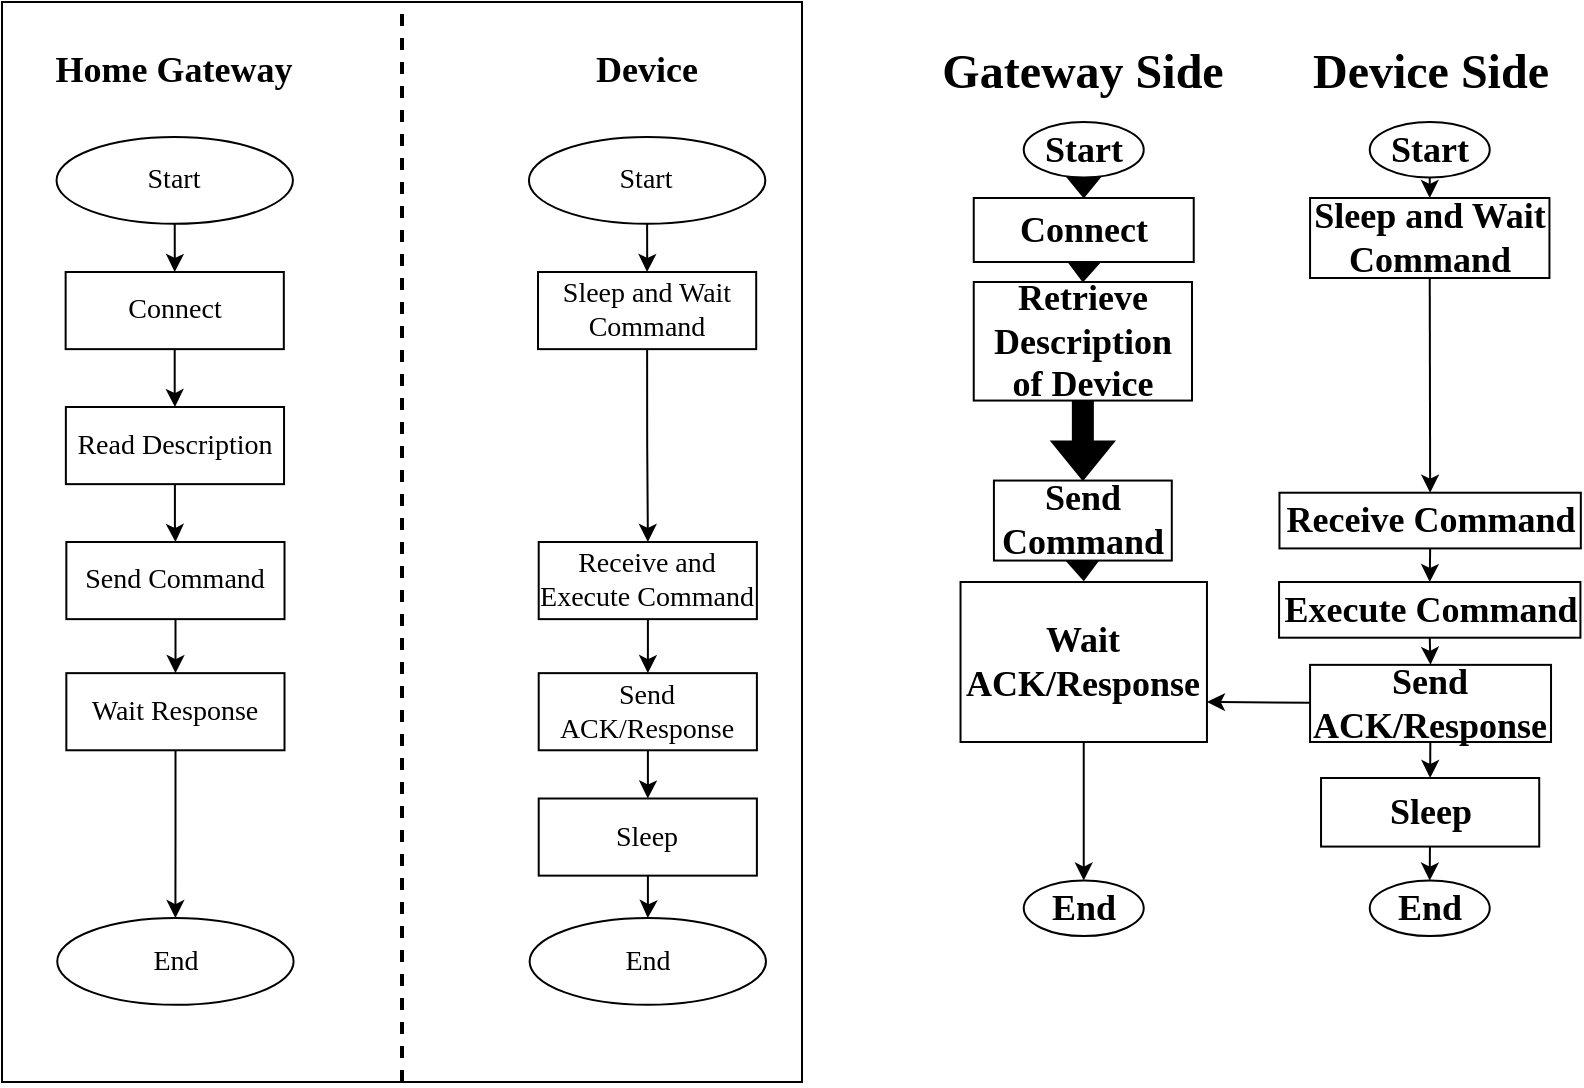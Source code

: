 <mxfile version="21.3.5" type="github">
  <diagram id="JUuMGI50Q7hTwMUo-t8g" name="Page-1">
    <mxGraphModel dx="830" dy="458" grid="1" gridSize="10" guides="1" tooltips="1" connect="1" arrows="1" fold="1" page="1" pageScale="1" pageWidth="1100" pageHeight="850" math="0" shadow="0">
      <root>
        <mxCell id="0" />
        <mxCell id="1" parent="0" />
        <mxCell id="ItMtHnTAJjyY1fhj2TUV-86" style="edgeStyle=orthogonalEdgeStyle;rounded=0;orthogonalLoop=1;jettySize=auto;html=1;exitX=0.5;exitY=1;exitDx=0;exitDy=0;entryX=0.5;entryY=0;entryDx=0;entryDy=0;shape=flexArrow;fillColor=#000000;" edge="1" source="ItMtHnTAJjyY1fhj2TUV-87" target="ItMtHnTAJjyY1fhj2TUV-97" parent="1">
          <mxGeometry relative="1" as="geometry" />
        </mxCell>
        <mxCell id="ItMtHnTAJjyY1fhj2TUV-87" value="&lt;font style=&quot;font-size: 18px;&quot; face=&quot;Times New Roman&quot;&gt;&lt;b style=&quot;&quot;&gt;Start&lt;/b&gt;&lt;/font&gt;" style="ellipse;whiteSpace=wrap;html=1;container=0;rounded=1;strokeColor=default;fontFamily=Helvetica;fontSize=12;fontColor=default;fillColor=default;" vertex="1" parent="1">
          <mxGeometry x="620.87" y="80" width="60" height="27.78" as="geometry" />
        </mxCell>
        <mxCell id="ItMtHnTAJjyY1fhj2TUV-88" style="edgeStyle=orthogonalEdgeStyle;rounded=0;orthogonalLoop=1;jettySize=auto;html=1;exitX=0.5;exitY=1;exitDx=0;exitDy=0;entryX=0.5;entryY=0;entryDx=0;entryDy=0;shape=flexArrow;fillColor=#000000;" edge="1" source="ItMtHnTAJjyY1fhj2TUV-89" parent="1">
          <mxGeometry relative="1" as="geometry">
            <mxPoint x="650.87" y="309.28" as="targetPoint" />
          </mxGeometry>
        </mxCell>
        <mxCell id="ItMtHnTAJjyY1fhj2TUV-89" value="&lt;font face=&quot;Times New Roman&quot; style=&quot;font-size: 18px;&quot;&gt;&lt;b&gt;Send Command&lt;/b&gt;&lt;/font&gt;" style="whiteSpace=wrap;html=1;container=0;rounded=0;strokeColor=default;fontFamily=Helvetica;fontSize=12;fontColor=default;fillColor=default;" vertex="1" parent="1">
          <mxGeometry x="605.96" y="259.28" width="88.94" height="40" as="geometry" />
        </mxCell>
        <mxCell id="ItMtHnTAJjyY1fhj2TUV-91" value="&lt;font face=&quot;Times New Roman&quot; style=&quot;font-size: 24px;&quot;&gt;&lt;b style=&quot;&quot;&gt;Gateway Side&lt;/b&gt;&lt;/font&gt;" style="text;html=1;strokeColor=none;fillColor=none;align=center;verticalAlign=middle;whiteSpace=wrap;rounded=0;container=0;" vertex="1" parent="1">
          <mxGeometry x="578.18" y="40" width="145.38" height="30" as="geometry" />
        </mxCell>
        <mxCell id="ItMtHnTAJjyY1fhj2TUV-96" style="edgeStyle=orthogonalEdgeStyle;rounded=0;orthogonalLoop=1;jettySize=auto;html=1;exitX=0.5;exitY=1;exitDx=0;exitDy=0;entryX=0.5;entryY=0;entryDx=0;entryDy=0;shape=flexArrow;fillColor=#000000;" edge="1" source="ItMtHnTAJjyY1fhj2TUV-97" target="ItMtHnTAJjyY1fhj2TUV-99" parent="1">
          <mxGeometry relative="1" as="geometry" />
        </mxCell>
        <mxCell id="ItMtHnTAJjyY1fhj2TUV-97" value="&lt;font style=&quot;font-size: 18px;&quot; face=&quot;Times New Roman&quot;&gt;&lt;b&gt;Connect&lt;/b&gt;&lt;/font&gt;" style="whiteSpace=wrap;html=1;container=0;rounded=0;strokeColor=default;fontFamily=Helvetica;fontSize=12;fontColor=default;fillColor=default;" vertex="1" parent="1">
          <mxGeometry x="595.87" y="118" width="110" height="32" as="geometry" />
        </mxCell>
        <mxCell id="ItMtHnTAJjyY1fhj2TUV-98" style="edgeStyle=orthogonalEdgeStyle;rounded=0;orthogonalLoop=1;jettySize=auto;html=1;exitX=0.5;exitY=1;exitDx=0;exitDy=0;entryX=0.5;entryY=0;entryDx=0;entryDy=0;shape=flexArrow;fillColor=#000000;" edge="1" source="ItMtHnTAJjyY1fhj2TUV-99" target="ItMtHnTAJjyY1fhj2TUV-89" parent="1">
          <mxGeometry relative="1" as="geometry" />
        </mxCell>
        <mxCell id="ItMtHnTAJjyY1fhj2TUV-99" value="&lt;b style=&quot;border-color: var(--border-color); font-family: &amp;quot;Times New Roman&amp;quot;; font-size: 18px;&quot;&gt;Retrieve Description of Device&lt;/b&gt;" style="whiteSpace=wrap;html=1;container=0;rounded=0;strokeColor=default;fontFamily=Helvetica;fontSize=12;fontColor=default;fillColor=default;" vertex="1" parent="1">
          <mxGeometry x="595.87" y="160" width="109.13" height="59.28" as="geometry" />
        </mxCell>
        <mxCell id="ItMtHnTAJjyY1fhj2TUV-100" value="&lt;font style=&quot;font-size: 18px;&quot; face=&quot;Times New Roman&quot;&gt;&lt;b style=&quot;&quot;&gt;End&lt;/b&gt;&lt;/font&gt;" style="ellipse;whiteSpace=wrap;html=1;container=0;rounded=1;strokeColor=default;fontFamily=Helvetica;fontSize=12;fontColor=default;fillColor=default;" vertex="1" parent="1">
          <mxGeometry x="620.87" y="459.28" width="60" height="27.78" as="geometry" />
        </mxCell>
        <mxCell id="ItMtHnTAJjyY1fhj2TUV-102" value="&lt;font face=&quot;Times New Roman&quot; style=&quot;font-size: 24px;&quot;&gt;&lt;b style=&quot;&quot;&gt;Device Side&lt;/b&gt;&lt;/font&gt;" style="text;html=1;strokeColor=none;fillColor=none;align=center;verticalAlign=middle;whiteSpace=wrap;rounded=0;container=0;" vertex="1" parent="1">
          <mxGeometry x="759.75" y="40" width="128.63" height="30" as="geometry" />
        </mxCell>
        <mxCell id="ItMtHnTAJjyY1fhj2TUV-195" style="edgeStyle=none;rounded=0;orthogonalLoop=1;jettySize=auto;html=1;exitX=0.5;exitY=1;exitDx=0;exitDy=0;entryX=0.5;entryY=0;entryDx=0;entryDy=0;" edge="1" parent="1" source="ItMtHnTAJjyY1fhj2TUV-103" target="ItMtHnTAJjyY1fhj2TUV-146">
          <mxGeometry relative="1" as="geometry" />
        </mxCell>
        <mxCell id="ItMtHnTAJjyY1fhj2TUV-103" value="&lt;font style=&quot;font-size: 18px;&quot; face=&quot;Times New Roman&quot;&gt;&lt;b style=&quot;&quot;&gt;Start&lt;/b&gt;&lt;/font&gt;" style="ellipse;whiteSpace=wrap;html=1;container=0;rounded=1;strokeColor=default;fontFamily=Helvetica;fontSize=12;fontColor=default;fillColor=default;" vertex="1" parent="1">
          <mxGeometry x="793.87" y="80" width="60" height="27.78" as="geometry" />
        </mxCell>
        <mxCell id="ItMtHnTAJjyY1fhj2TUV-104" value="&lt;font style=&quot;font-size: 18px;&quot; face=&quot;Times New Roman&quot;&gt;&lt;b style=&quot;&quot;&gt;End&lt;/b&gt;&lt;/font&gt;" style="ellipse;whiteSpace=wrap;html=1;container=0;rounded=1;strokeColor=default;fontFamily=Helvetica;fontSize=12;fontColor=default;fillColor=default;" vertex="1" parent="1">
          <mxGeometry x="793.87" y="459.28" width="60" height="27.78" as="geometry" />
        </mxCell>
        <mxCell id="ItMtHnTAJjyY1fhj2TUV-119" value="" style="group" vertex="1" connectable="0" parent="1">
          <mxGeometry x="110" y="20" width="400" height="540" as="geometry" />
        </mxCell>
        <mxCell id="ItMtHnTAJjyY1fhj2TUV-120" value="" style="rounded=0;whiteSpace=wrap;html=1;container=0;" vertex="1" parent="ItMtHnTAJjyY1fhj2TUV-119">
          <mxGeometry width="400" height="540" as="geometry" />
        </mxCell>
        <mxCell id="ItMtHnTAJjyY1fhj2TUV-121" value="&lt;font face=&quot;Times New Roman&quot; style=&quot;font-size: 14px;&quot;&gt;Wait Response&lt;/font&gt;" style="whiteSpace=wrap;html=1;container=0;rounded=0;strokeColor=default;fontFamily=Helvetica;fontSize=12;fontColor=default;fillColor=default;" vertex="1" parent="ItMtHnTAJjyY1fhj2TUV-119">
          <mxGeometry x="32.164" y="335.571" width="109.091" height="38.571" as="geometry" />
        </mxCell>
        <mxCell id="ItMtHnTAJjyY1fhj2TUV-122" value="&lt;font style=&quot;font-size: 14px;&quot; face=&quot;Times New Roman&quot;&gt;Start&lt;/font&gt;" style="ellipse;whiteSpace=wrap;html=1;container=0;rounded=1;strokeColor=default;fontFamily=Helvetica;fontSize=12;fontColor=default;fillColor=default;" vertex="1" parent="ItMtHnTAJjyY1fhj2TUV-119">
          <mxGeometry x="27.273" y="67.5" width="118.182" height="43.393" as="geometry" />
        </mxCell>
        <mxCell id="ItMtHnTAJjyY1fhj2TUV-123" value="&lt;font style=&quot;font-size: 14px;&quot; face=&quot;Times New Roman&quot;&gt;Connect&lt;/font&gt;" style="whiteSpace=wrap;html=1;container=0;rounded=0;strokeColor=default;fontFamily=Helvetica;fontSize=12;fontColor=default;fillColor=default;" vertex="1" parent="ItMtHnTAJjyY1fhj2TUV-119">
          <mxGeometry x="31.818" y="135" width="109.091" height="38.571" as="geometry" />
        </mxCell>
        <mxCell id="ItMtHnTAJjyY1fhj2TUV-124" value="" style="edgeStyle=orthogonalEdgeStyle;rounded=0;orthogonalLoop=1;jettySize=auto;html=1;" edge="1" parent="ItMtHnTAJjyY1fhj2TUV-119" source="ItMtHnTAJjyY1fhj2TUV-122" target="ItMtHnTAJjyY1fhj2TUV-123">
          <mxGeometry relative="1" as="geometry" />
        </mxCell>
        <mxCell id="ItMtHnTAJjyY1fhj2TUV-125" style="edgeStyle=orthogonalEdgeStyle;rounded=0;orthogonalLoop=1;jettySize=auto;html=1;entryX=0.5;entryY=0;entryDx=0;entryDy=0;" edge="1" parent="ItMtHnTAJjyY1fhj2TUV-119" source="ItMtHnTAJjyY1fhj2TUV-121" target="ItMtHnTAJjyY1fhj2TUV-133">
          <mxGeometry relative="1" as="geometry">
            <mxPoint x="86.709" y="398.25" as="targetPoint" />
          </mxGeometry>
        </mxCell>
        <mxCell id="ItMtHnTAJjyY1fhj2TUV-126" style="edgeStyle=orthogonalEdgeStyle;rounded=0;orthogonalLoop=1;jettySize=auto;html=1;entryX=0.5;entryY=0;entryDx=0;entryDy=0;" edge="1" parent="ItMtHnTAJjyY1fhj2TUV-119" source="ItMtHnTAJjyY1fhj2TUV-127" target="ItMtHnTAJjyY1fhj2TUV-121">
          <mxGeometry relative="1" as="geometry" />
        </mxCell>
        <mxCell id="ItMtHnTAJjyY1fhj2TUV-127" value="&lt;font style=&quot;font-size: 14px;&quot; face=&quot;Times New Roman&quot;&gt;Send Command&lt;/font&gt;" style="whiteSpace=wrap;html=1;container=0;rounded=0;strokeColor=default;fontFamily=Helvetica;fontSize=12;fontColor=default;fillColor=default;" vertex="1" parent="ItMtHnTAJjyY1fhj2TUV-119">
          <mxGeometry x="32.164" y="270" width="109.091" height="38.571" as="geometry" />
        </mxCell>
        <mxCell id="ItMtHnTAJjyY1fhj2TUV-128" value="&lt;font face=&quot;Times New Roman&quot; style=&quot;font-size: 18px;&quot;&gt;&lt;b style=&quot;&quot;&gt;Home Gateway&lt;/b&gt;&lt;/font&gt;" style="text;html=1;strokeColor=none;fillColor=none;align=center;verticalAlign=middle;whiteSpace=wrap;rounded=0;container=0;" vertex="1" parent="ItMtHnTAJjyY1fhj2TUV-119">
          <mxGeometry x="25.291" y="19.286" width="122.382" height="28.929" as="geometry" />
        </mxCell>
        <mxCell id="ItMtHnTAJjyY1fhj2TUV-129" value="&lt;font face=&quot;Times New Roman&quot; style=&quot;font-size: 18px;&quot;&gt;&lt;b style=&quot;&quot;&gt;Device&lt;/b&gt;&lt;/font&gt;" style="text;html=1;strokeColor=none;fillColor=none;align=center;verticalAlign=middle;whiteSpace=wrap;rounded=0;container=0;" vertex="1" parent="ItMtHnTAJjyY1fhj2TUV-119">
          <mxGeometry x="268.182" y="19.286" width="109.091" height="28.929" as="geometry" />
        </mxCell>
        <mxCell id="ItMtHnTAJjyY1fhj2TUV-130" value="" style="edgeStyle=orthogonalEdgeStyle;rounded=0;orthogonalLoop=1;jettySize=auto;html=1;" edge="1" parent="ItMtHnTAJjyY1fhj2TUV-119" source="ItMtHnTAJjyY1fhj2TUV-131" target="ItMtHnTAJjyY1fhj2TUV-127">
          <mxGeometry relative="1" as="geometry" />
        </mxCell>
        <mxCell id="ItMtHnTAJjyY1fhj2TUV-131" value="&lt;font style=&quot;font-size: 14px;&quot; face=&quot;Times New Roman&quot;&gt;Read Description&lt;/font&gt;" style="whiteSpace=wrap;html=1;container=0;rounded=0;strokeColor=default;fontFamily=Helvetica;fontSize=12;fontColor=default;fillColor=default;" vertex="1" parent="ItMtHnTAJjyY1fhj2TUV-119">
          <mxGeometry x="31.936" y="202.5" width="109.091" height="38.571" as="geometry" />
        </mxCell>
        <mxCell id="ItMtHnTAJjyY1fhj2TUV-132" style="edgeStyle=orthogonalEdgeStyle;rounded=0;orthogonalLoop=1;jettySize=auto;html=1;entryX=0.5;entryY=0;entryDx=0;entryDy=0;fontFamily=Helvetica;fontSize=12;fontColor=default;" edge="1" parent="ItMtHnTAJjyY1fhj2TUV-119" source="ItMtHnTAJjyY1fhj2TUV-123" target="ItMtHnTAJjyY1fhj2TUV-131">
          <mxGeometry relative="1" as="geometry">
            <mxPoint x="86.364" y="202.5" as="targetPoint" />
          </mxGeometry>
        </mxCell>
        <mxCell id="ItMtHnTAJjyY1fhj2TUV-133" value="&lt;font style=&quot;font-size: 14px;&quot; face=&quot;Times New Roman&quot;&gt;End&lt;/font&gt;" style="ellipse;whiteSpace=wrap;html=1;container=0;rounded=1;strokeColor=default;fontFamily=Helvetica;fontSize=12;fontColor=default;fillColor=default;" vertex="1" parent="ItMtHnTAJjyY1fhj2TUV-119">
          <mxGeometry x="27.618" y="458.036" width="118.182" height="43.393" as="geometry" />
        </mxCell>
        <mxCell id="ItMtHnTAJjyY1fhj2TUV-134" value="&lt;font style=&quot;font-size: 14px;&quot; face=&quot;Times New Roman&quot;&gt;Send ACK/Response&lt;/font&gt;" style="whiteSpace=wrap;html=1;container=0;rounded=0;strokeColor=default;fontFamily=Helvetica;fontSize=12;fontColor=default;fillColor=default;" vertex="1" parent="ItMtHnTAJjyY1fhj2TUV-119">
          <mxGeometry x="268.355" y="335.571" width="109.091" height="38.571" as="geometry" />
        </mxCell>
        <mxCell id="ItMtHnTAJjyY1fhj2TUV-135" value="&lt;font style=&quot;font-size: 14px;&quot; face=&quot;Times New Roman&quot;&gt;Start&lt;/font&gt;" style="ellipse;whiteSpace=wrap;html=1;container=0;rounded=1;strokeColor=default;fontFamily=Helvetica;fontSize=12;fontColor=default;fillColor=default;" vertex="1" parent="ItMtHnTAJjyY1fhj2TUV-119">
          <mxGeometry x="263.464" y="67.5" width="118.182" height="43.393" as="geometry" />
        </mxCell>
        <mxCell id="ItMtHnTAJjyY1fhj2TUV-136" value="&lt;font style=&quot;font-size: 14px;&quot; face=&quot;Times New Roman&quot;&gt;Sleep and Wait Command&lt;/font&gt;" style="whiteSpace=wrap;html=1;container=0;rounded=0;strokeColor=default;fontFamily=Helvetica;fontSize=12;fontColor=default;fillColor=default;" vertex="1" parent="ItMtHnTAJjyY1fhj2TUV-119">
          <mxGeometry x="268.009" y="135" width="109.091" height="38.571" as="geometry" />
        </mxCell>
        <mxCell id="ItMtHnTAJjyY1fhj2TUV-137" value="" style="edgeStyle=orthogonalEdgeStyle;rounded=0;orthogonalLoop=1;jettySize=auto;html=1;" edge="1" parent="ItMtHnTAJjyY1fhj2TUV-119" source="ItMtHnTAJjyY1fhj2TUV-135" target="ItMtHnTAJjyY1fhj2TUV-136">
          <mxGeometry relative="1" as="geometry" />
        </mxCell>
        <mxCell id="ItMtHnTAJjyY1fhj2TUV-138" value="&lt;font style=&quot;font-size: 14px;&quot; face=&quot;Times New Roman&quot;&gt;Sleep&lt;/font&gt;" style="whiteSpace=wrap;html=1;container=0;rounded=0;strokeColor=default;fontFamily=Helvetica;fontSize=12;fontColor=default;fillColor=default;" vertex="1" parent="ItMtHnTAJjyY1fhj2TUV-119">
          <mxGeometry x="268.355" y="398.25" width="109.091" height="38.571" as="geometry" />
        </mxCell>
        <mxCell id="ItMtHnTAJjyY1fhj2TUV-139" style="edgeStyle=orthogonalEdgeStyle;rounded=0;orthogonalLoop=1;jettySize=auto;html=1;entryX=0.5;entryY=0;entryDx=0;entryDy=0;" edge="1" parent="ItMtHnTAJjyY1fhj2TUV-119" source="ItMtHnTAJjyY1fhj2TUV-134" target="ItMtHnTAJjyY1fhj2TUV-138">
          <mxGeometry relative="1" as="geometry" />
        </mxCell>
        <mxCell id="ItMtHnTAJjyY1fhj2TUV-140" style="edgeStyle=orthogonalEdgeStyle;rounded=0;orthogonalLoop=1;jettySize=auto;html=1;entryX=0.5;entryY=0;entryDx=0;entryDy=0;" edge="1" parent="ItMtHnTAJjyY1fhj2TUV-119" source="ItMtHnTAJjyY1fhj2TUV-141" target="ItMtHnTAJjyY1fhj2TUV-134">
          <mxGeometry relative="1" as="geometry" />
        </mxCell>
        <mxCell id="ItMtHnTAJjyY1fhj2TUV-141" value="&lt;font style=&quot;font-size: 14px;&quot; face=&quot;Times New Roman&quot;&gt;Receive and Execute Command&lt;/font&gt;" style="whiteSpace=wrap;html=1;container=0;rounded=0;strokeColor=default;fontFamily=Helvetica;fontSize=12;fontColor=default;fillColor=default;" vertex="1" parent="ItMtHnTAJjyY1fhj2TUV-119">
          <mxGeometry x="268.355" y="270" width="109.091" height="38.571" as="geometry" />
        </mxCell>
        <mxCell id="ItMtHnTAJjyY1fhj2TUV-142" value="" style="edgeStyle=orthogonalEdgeStyle;rounded=0;orthogonalLoop=1;jettySize=auto;html=1;exitX=0.5;exitY=1;exitDx=0;exitDy=0;" edge="1" parent="ItMtHnTAJjyY1fhj2TUV-119" source="ItMtHnTAJjyY1fhj2TUV-136" target="ItMtHnTAJjyY1fhj2TUV-141">
          <mxGeometry relative="1" as="geometry">
            <mxPoint x="322.636" y="241.071" as="sourcePoint" />
          </mxGeometry>
        </mxCell>
        <mxCell id="ItMtHnTAJjyY1fhj2TUV-143" value="&lt;font style=&quot;font-size: 14px;&quot; face=&quot;Times New Roman&quot;&gt;End&lt;/font&gt;" style="ellipse;whiteSpace=wrap;html=1;container=0;rounded=1;strokeColor=default;fontFamily=Helvetica;fontSize=12;fontColor=default;fillColor=default;" vertex="1" parent="ItMtHnTAJjyY1fhj2TUV-119">
          <mxGeometry x="263.809" y="458.036" width="118.182" height="43.393" as="geometry" />
        </mxCell>
        <mxCell id="ItMtHnTAJjyY1fhj2TUV-144" value="" style="edgeStyle=orthogonalEdgeStyle;rounded=0;orthogonalLoop=1;jettySize=auto;html=1;" edge="1" parent="ItMtHnTAJjyY1fhj2TUV-119" source="ItMtHnTAJjyY1fhj2TUV-138" target="ItMtHnTAJjyY1fhj2TUV-143">
          <mxGeometry relative="1" as="geometry" />
        </mxCell>
        <mxCell id="ItMtHnTAJjyY1fhj2TUV-145" value="" style="endArrow=none;dashed=1;html=1;rounded=0;entryX=0.5;entryY=0;entryDx=0;entryDy=0;exitX=0.5;exitY=1;exitDx=0;exitDy=0;strokeWidth=2;" edge="1" parent="ItMtHnTAJjyY1fhj2TUV-119" source="ItMtHnTAJjyY1fhj2TUV-120" target="ItMtHnTAJjyY1fhj2TUV-120">
          <mxGeometry width="50" height="50" relative="1" as="geometry">
            <mxPoint x="63.636" y="241.071" as="sourcePoint" />
            <mxPoint x="109.091" y="192.857" as="targetPoint" />
          </mxGeometry>
        </mxCell>
        <mxCell id="ItMtHnTAJjyY1fhj2TUV-196" style="edgeStyle=none;rounded=0;orthogonalLoop=1;jettySize=auto;html=1;exitX=0.5;exitY=1;exitDx=0;exitDy=0;entryX=0.5;entryY=0;entryDx=0;entryDy=0;" edge="1" parent="1" source="ItMtHnTAJjyY1fhj2TUV-146" target="ItMtHnTAJjyY1fhj2TUV-181">
          <mxGeometry relative="1" as="geometry" />
        </mxCell>
        <mxCell id="ItMtHnTAJjyY1fhj2TUV-146" value="&lt;div style=&quot;&quot;&gt;&lt;font face=&quot;Times New Roman&quot; style=&quot;font-size: 18px;&quot;&gt;&lt;b&gt;Sleep and Wait Command&lt;/b&gt;&lt;/font&gt;&lt;br&gt;&lt;/div&gt;" style="whiteSpace=wrap;html=1;container=0;rounded=0;strokeColor=default;fontFamily=Helvetica;fontSize=12;fontColor=default;fillColor=default;" vertex="1" parent="1">
          <mxGeometry x="764.03" y="118" width="119.69" height="40" as="geometry" />
        </mxCell>
        <mxCell id="ItMtHnTAJjyY1fhj2TUV-187" style="edgeStyle=none;rounded=0;orthogonalLoop=1;jettySize=auto;html=1;exitX=0.5;exitY=1;exitDx=0;exitDy=0;entryX=0.5;entryY=0;entryDx=0;entryDy=0;" edge="1" parent="1" source="ItMtHnTAJjyY1fhj2TUV-181" target="ItMtHnTAJjyY1fhj2TUV-182">
          <mxGeometry relative="1" as="geometry" />
        </mxCell>
        <mxCell id="ItMtHnTAJjyY1fhj2TUV-181" value="&lt;font style=&quot;font-size: 18px;&quot; face=&quot;Times New Roman&quot;&gt;&lt;b style=&quot;&quot;&gt;Receive Command&lt;/b&gt;&lt;/font&gt;" style="whiteSpace=wrap;html=1;container=0;rounded=0;strokeColor=default;fontFamily=Helvetica;fontSize=12;fontColor=default;fillColor=default;" vertex="1" parent="1">
          <mxGeometry x="748.73" y="265.36" width="150.68" height="27.85" as="geometry" />
        </mxCell>
        <mxCell id="ItMtHnTAJjyY1fhj2TUV-188" style="edgeStyle=none;rounded=0;orthogonalLoop=1;jettySize=auto;html=1;exitX=0.5;exitY=1;exitDx=0;exitDy=0;entryX=0.5;entryY=0;entryDx=0;entryDy=0;" edge="1" parent="1" source="ItMtHnTAJjyY1fhj2TUV-182" target="ItMtHnTAJjyY1fhj2TUV-186">
          <mxGeometry relative="1" as="geometry" />
        </mxCell>
        <mxCell id="ItMtHnTAJjyY1fhj2TUV-182" value="&lt;font style=&quot;font-size: 18px;&quot; face=&quot;Times New Roman&quot;&gt;&lt;b&gt;Execute&amp;nbsp;&lt;font style=&quot;&quot;&gt;Command&lt;/font&gt;&lt;/b&gt;&lt;/font&gt;" style="whiteSpace=wrap;html=1;container=0;rounded=0;strokeColor=default;fontFamily=Helvetica;fontSize=12;fontColor=default;fillColor=default;" vertex="1" parent="1">
          <mxGeometry x="748.53" y="310" width="150.68" height="27.85" as="geometry" />
        </mxCell>
        <mxCell id="ItMtHnTAJjyY1fhj2TUV-190" style="edgeStyle=none;rounded=0;orthogonalLoop=1;jettySize=auto;html=1;entryX=0.5;entryY=0;entryDx=0;entryDy=0;" edge="1" parent="1" source="ItMtHnTAJjyY1fhj2TUV-185" target="ItMtHnTAJjyY1fhj2TUV-100">
          <mxGeometry relative="1" as="geometry" />
        </mxCell>
        <mxCell id="ItMtHnTAJjyY1fhj2TUV-185" value="&lt;font face=&quot;Times New Roman&quot; style=&quot;font-size: 18px;&quot;&gt;&lt;b style=&quot;&quot;&gt;Wait &lt;/b&gt;&lt;/font&gt;&lt;b style=&quot;border-color: var(--border-color); font-family: &amp;quot;Times New Roman&amp;quot;; font-size: 18px;&quot;&gt;ACK/&lt;/b&gt;&lt;font face=&quot;Times New Roman&quot; style=&quot;font-size: 18px;&quot;&gt;&lt;b style=&quot;&quot;&gt;Response&lt;/b&gt;&lt;/font&gt;" style="whiteSpace=wrap;html=1;container=0;rounded=0;strokeColor=default;fontFamily=Helvetica;fontSize=12;fontColor=default;fillColor=default;" vertex="1" parent="1">
          <mxGeometry x="589.26" y="310" width="123.22" height="80" as="geometry" />
        </mxCell>
        <mxCell id="ItMtHnTAJjyY1fhj2TUV-189" style="edgeStyle=none;rounded=0;orthogonalLoop=1;jettySize=auto;html=1;entryX=1;entryY=0.75;entryDx=0;entryDy=0;" edge="1" parent="1" source="ItMtHnTAJjyY1fhj2TUV-186" target="ItMtHnTAJjyY1fhj2TUV-185">
          <mxGeometry relative="1" as="geometry" />
        </mxCell>
        <mxCell id="ItMtHnTAJjyY1fhj2TUV-193" style="edgeStyle=none;rounded=0;orthogonalLoop=1;jettySize=auto;html=1;entryX=0.5;entryY=0;entryDx=0;entryDy=0;" edge="1" parent="1" source="ItMtHnTAJjyY1fhj2TUV-186" target="ItMtHnTAJjyY1fhj2TUV-191">
          <mxGeometry relative="1" as="geometry" />
        </mxCell>
        <mxCell id="ItMtHnTAJjyY1fhj2TUV-186" value="&lt;font style=&quot;font-size: 18px;&quot; face=&quot;Times New Roman&quot;&gt;&lt;b&gt;Send ACK/Response&lt;/b&gt;&lt;/font&gt;" style="whiteSpace=wrap;html=1;container=0;rounded=0;strokeColor=default;fontFamily=Helvetica;fontSize=12;fontColor=default;fillColor=default;" vertex="1" parent="1">
          <mxGeometry x="764.03" y="351.43" width="120.48" height="38.57" as="geometry" />
        </mxCell>
        <mxCell id="ItMtHnTAJjyY1fhj2TUV-194" style="edgeStyle=none;rounded=0;orthogonalLoop=1;jettySize=auto;html=1;entryX=0.5;entryY=0;entryDx=0;entryDy=0;" edge="1" parent="1" source="ItMtHnTAJjyY1fhj2TUV-191" target="ItMtHnTAJjyY1fhj2TUV-104">
          <mxGeometry relative="1" as="geometry" />
        </mxCell>
        <mxCell id="ItMtHnTAJjyY1fhj2TUV-191" value="&lt;font style=&quot;font-size: 18px;&quot; face=&quot;Times New Roman&quot;&gt;&lt;b&gt;Sleep&lt;/b&gt;&lt;/font&gt;" style="whiteSpace=wrap;html=1;container=0;rounded=0;strokeColor=default;fontFamily=Helvetica;fontSize=12;fontColor=default;fillColor=default;" vertex="1" parent="1">
          <mxGeometry x="769.52" y="408" width="109.09" height="34.29" as="geometry" />
        </mxCell>
      </root>
    </mxGraphModel>
  </diagram>
</mxfile>

